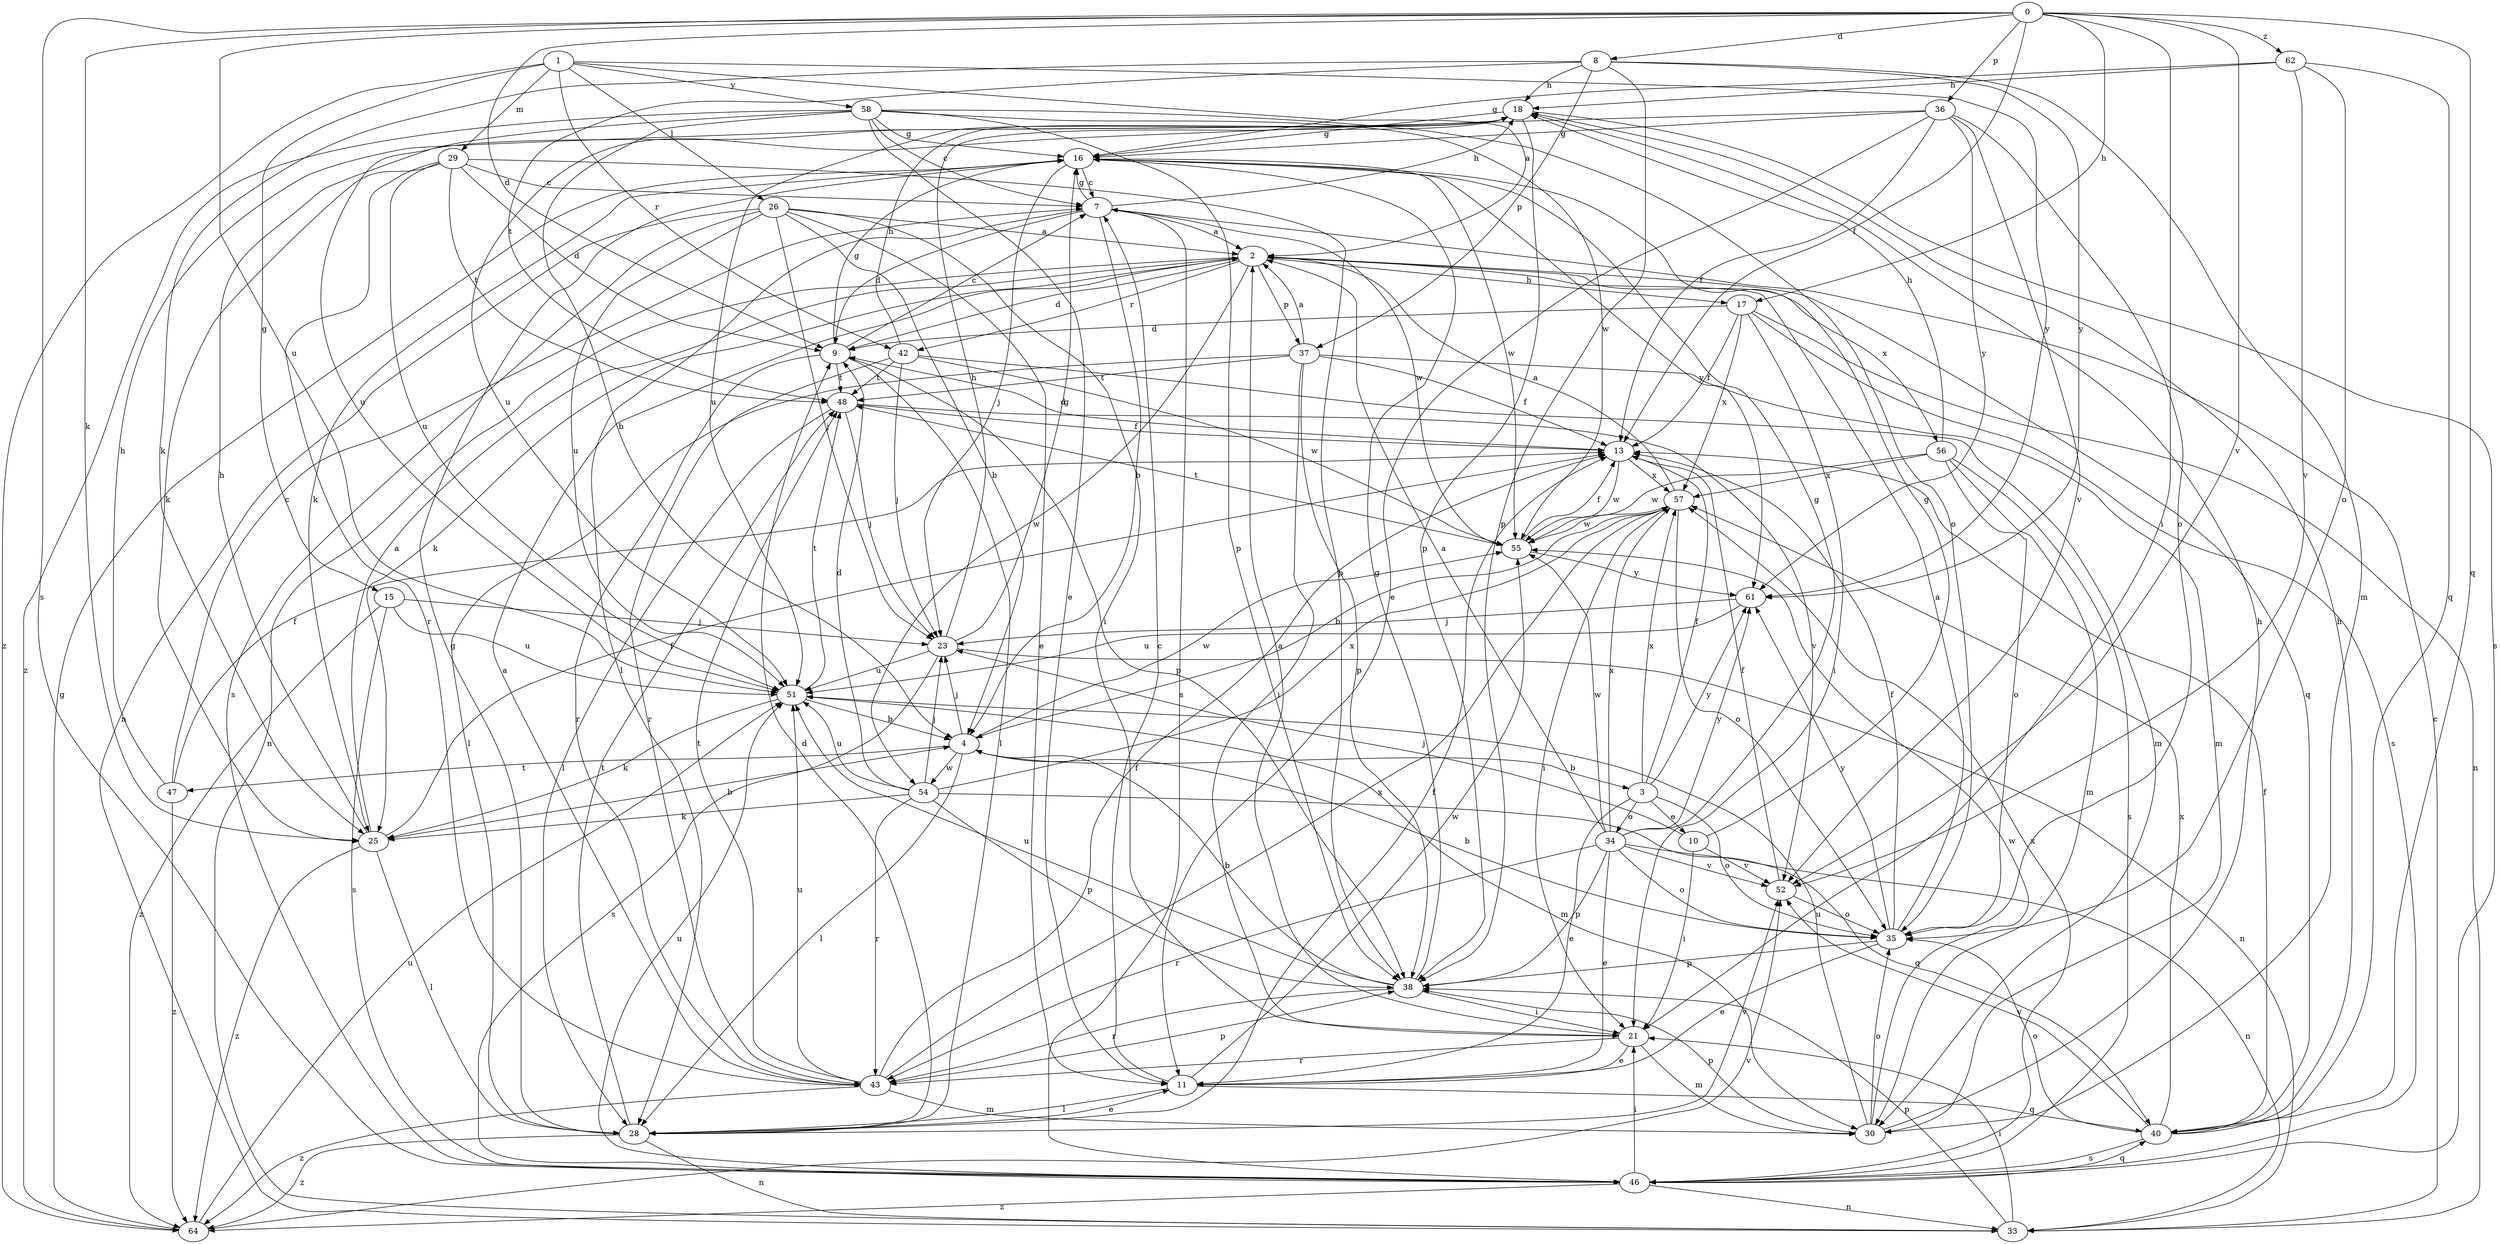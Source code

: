 strict digraph  {
0;
1;
2;
3;
4;
7;
8;
9;
10;
11;
13;
15;
16;
17;
18;
21;
23;
25;
26;
28;
29;
30;
33;
34;
35;
36;
37;
38;
40;
42;
43;
46;
47;
48;
51;
52;
54;
55;
56;
57;
58;
61;
62;
64;
0 -> 8  [label=d];
0 -> 9  [label=d];
0 -> 13  [label=f];
0 -> 17  [label=h];
0 -> 21  [label=i];
0 -> 25  [label=k];
0 -> 36  [label=p];
0 -> 40  [label=q];
0 -> 46  [label=s];
0 -> 51  [label=u];
0 -> 52  [label=v];
0 -> 62  [label=z];
1 -> 2  [label=a];
1 -> 15  [label=g];
1 -> 26  [label=l];
1 -> 29  [label=m];
1 -> 42  [label=r];
1 -> 58  [label=y];
1 -> 61  [label=y];
1 -> 64  [label=z];
2 -> 9  [label=d];
2 -> 17  [label=h];
2 -> 25  [label=k];
2 -> 33  [label=n];
2 -> 37  [label=p];
2 -> 40  [label=q];
2 -> 42  [label=r];
2 -> 54  [label=w];
2 -> 56  [label=x];
3 -> 10  [label=e];
3 -> 11  [label=e];
3 -> 13  [label=f];
3 -> 34  [label=o];
3 -> 35  [label=o];
3 -> 57  [label=x];
3 -> 61  [label=y];
4 -> 3  [label=b];
4 -> 23  [label=j];
4 -> 28  [label=l];
4 -> 47  [label=t];
4 -> 54  [label=w];
4 -> 55  [label=w];
7 -> 2  [label=a];
7 -> 4  [label=b];
7 -> 9  [label=d];
7 -> 16  [label=g];
7 -> 18  [label=h];
7 -> 28  [label=l];
7 -> 46  [label=s];
7 -> 55  [label=w];
8 -> 18  [label=h];
8 -> 25  [label=k];
8 -> 30  [label=m];
8 -> 37  [label=p];
8 -> 38  [label=p];
8 -> 48  [label=t];
8 -> 61  [label=y];
9 -> 7  [label=c];
9 -> 16  [label=g];
9 -> 28  [label=l];
9 -> 38  [label=p];
9 -> 43  [label=r];
9 -> 48  [label=t];
10 -> 16  [label=g];
10 -> 21  [label=i];
10 -> 23  [label=j];
10 -> 52  [label=v];
11 -> 7  [label=c];
11 -> 28  [label=l];
11 -> 40  [label=q];
11 -> 55  [label=w];
13 -> 9  [label=d];
13 -> 55  [label=w];
13 -> 57  [label=x];
15 -> 23  [label=j];
15 -> 46  [label=s];
15 -> 51  [label=u];
15 -> 64  [label=z];
16 -> 7  [label=c];
16 -> 23  [label=j];
16 -> 25  [label=k];
16 -> 55  [label=w];
16 -> 61  [label=y];
17 -> 9  [label=d];
17 -> 13  [label=f];
17 -> 21  [label=i];
17 -> 33  [label=n];
17 -> 46  [label=s];
17 -> 57  [label=x];
18 -> 16  [label=g];
18 -> 38  [label=p];
18 -> 46  [label=s];
18 -> 51  [label=u];
21 -> 2  [label=a];
21 -> 11  [label=e];
21 -> 30  [label=m];
21 -> 43  [label=r];
23 -> 16  [label=g];
23 -> 18  [label=h];
23 -> 33  [label=n];
23 -> 46  [label=s];
23 -> 51  [label=u];
25 -> 2  [label=a];
25 -> 4  [label=b];
25 -> 13  [label=f];
25 -> 18  [label=h];
25 -> 28  [label=l];
25 -> 64  [label=z];
26 -> 2  [label=a];
26 -> 4  [label=b];
26 -> 11  [label=e];
26 -> 21  [label=i];
26 -> 23  [label=j];
26 -> 33  [label=n];
26 -> 46  [label=s];
26 -> 51  [label=u];
28 -> 9  [label=d];
28 -> 11  [label=e];
28 -> 13  [label=f];
28 -> 16  [label=g];
28 -> 33  [label=n];
28 -> 48  [label=t];
28 -> 52  [label=v];
28 -> 64  [label=z];
29 -> 7  [label=c];
29 -> 9  [label=d];
29 -> 25  [label=k];
29 -> 38  [label=p];
29 -> 43  [label=r];
29 -> 48  [label=t];
29 -> 51  [label=u];
30 -> 18  [label=h];
30 -> 35  [label=o];
30 -> 38  [label=p];
30 -> 51  [label=u];
30 -> 55  [label=w];
33 -> 7  [label=c];
33 -> 21  [label=i];
33 -> 38  [label=p];
34 -> 2  [label=a];
34 -> 11  [label=e];
34 -> 16  [label=g];
34 -> 33  [label=n];
34 -> 35  [label=o];
34 -> 38  [label=p];
34 -> 43  [label=r];
34 -> 52  [label=v];
34 -> 55  [label=w];
34 -> 57  [label=x];
34 -> 61  [label=y];
35 -> 2  [label=a];
35 -> 4  [label=b];
35 -> 11  [label=e];
35 -> 13  [label=f];
35 -> 38  [label=p];
35 -> 61  [label=y];
36 -> 11  [label=e];
36 -> 13  [label=f];
36 -> 16  [label=g];
36 -> 35  [label=o];
36 -> 51  [label=u];
36 -> 52  [label=v];
36 -> 61  [label=y];
37 -> 2  [label=a];
37 -> 13  [label=f];
37 -> 21  [label=i];
37 -> 28  [label=l];
37 -> 30  [label=m];
37 -> 38  [label=p];
37 -> 48  [label=t];
38 -> 4  [label=b];
38 -> 16  [label=g];
38 -> 21  [label=i];
38 -> 43  [label=r];
38 -> 51  [label=u];
40 -> 13  [label=f];
40 -> 18  [label=h];
40 -> 35  [label=o];
40 -> 46  [label=s];
40 -> 52  [label=v];
40 -> 57  [label=x];
42 -> 18  [label=h];
42 -> 23  [label=j];
42 -> 30  [label=m];
42 -> 43  [label=r];
42 -> 48  [label=t];
42 -> 55  [label=w];
43 -> 2  [label=a];
43 -> 13  [label=f];
43 -> 30  [label=m];
43 -> 38  [label=p];
43 -> 48  [label=t];
43 -> 51  [label=u];
43 -> 57  [label=x];
43 -> 64  [label=z];
46 -> 21  [label=i];
46 -> 33  [label=n];
46 -> 40  [label=q];
46 -> 51  [label=u];
46 -> 57  [label=x];
46 -> 64  [label=z];
47 -> 7  [label=c];
47 -> 13  [label=f];
47 -> 18  [label=h];
47 -> 64  [label=z];
48 -> 13  [label=f];
48 -> 23  [label=j];
48 -> 28  [label=l];
48 -> 52  [label=v];
51 -> 4  [label=b];
51 -> 25  [label=k];
51 -> 30  [label=m];
51 -> 48  [label=t];
52 -> 13  [label=f];
52 -> 35  [label=o];
54 -> 9  [label=d];
54 -> 23  [label=j];
54 -> 25  [label=k];
54 -> 38  [label=p];
54 -> 40  [label=q];
54 -> 43  [label=r];
54 -> 51  [label=u];
54 -> 57  [label=x];
55 -> 13  [label=f];
55 -> 48  [label=t];
55 -> 61  [label=y];
56 -> 18  [label=h];
56 -> 30  [label=m];
56 -> 35  [label=o];
56 -> 46  [label=s];
56 -> 55  [label=w];
56 -> 57  [label=x];
57 -> 2  [label=a];
57 -> 4  [label=b];
57 -> 21  [label=i];
57 -> 35  [label=o];
57 -> 55  [label=w];
58 -> 4  [label=b];
58 -> 7  [label=c];
58 -> 11  [label=e];
58 -> 16  [label=g];
58 -> 35  [label=o];
58 -> 38  [label=p];
58 -> 51  [label=u];
58 -> 55  [label=w];
58 -> 64  [label=z];
61 -> 23  [label=j];
61 -> 51  [label=u];
62 -> 16  [label=g];
62 -> 18  [label=h];
62 -> 35  [label=o];
62 -> 40  [label=q];
62 -> 52  [label=v];
64 -> 16  [label=g];
64 -> 51  [label=u];
64 -> 52  [label=v];
}
